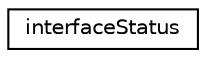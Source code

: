 digraph "Graphe hiérarchique des classes"
{
 // INTERACTIVE_SVG=YES
  edge [fontname="Helvetica",fontsize="10",labelfontname="Helvetica",labelfontsize="10"];
  node [fontname="Helvetica",fontsize="10",shape=record];
  rankdir="LR";
  Node0 [label="interfaceStatus",height=0.2,width=0.4,color="black", fillcolor="white", style="filled",URL="$classinterface_status.html",tooltip="Caractérise l&#39;état d&#39;actualisation de l&#39;interface et les processus de raffraichissement des différent..."];
}
